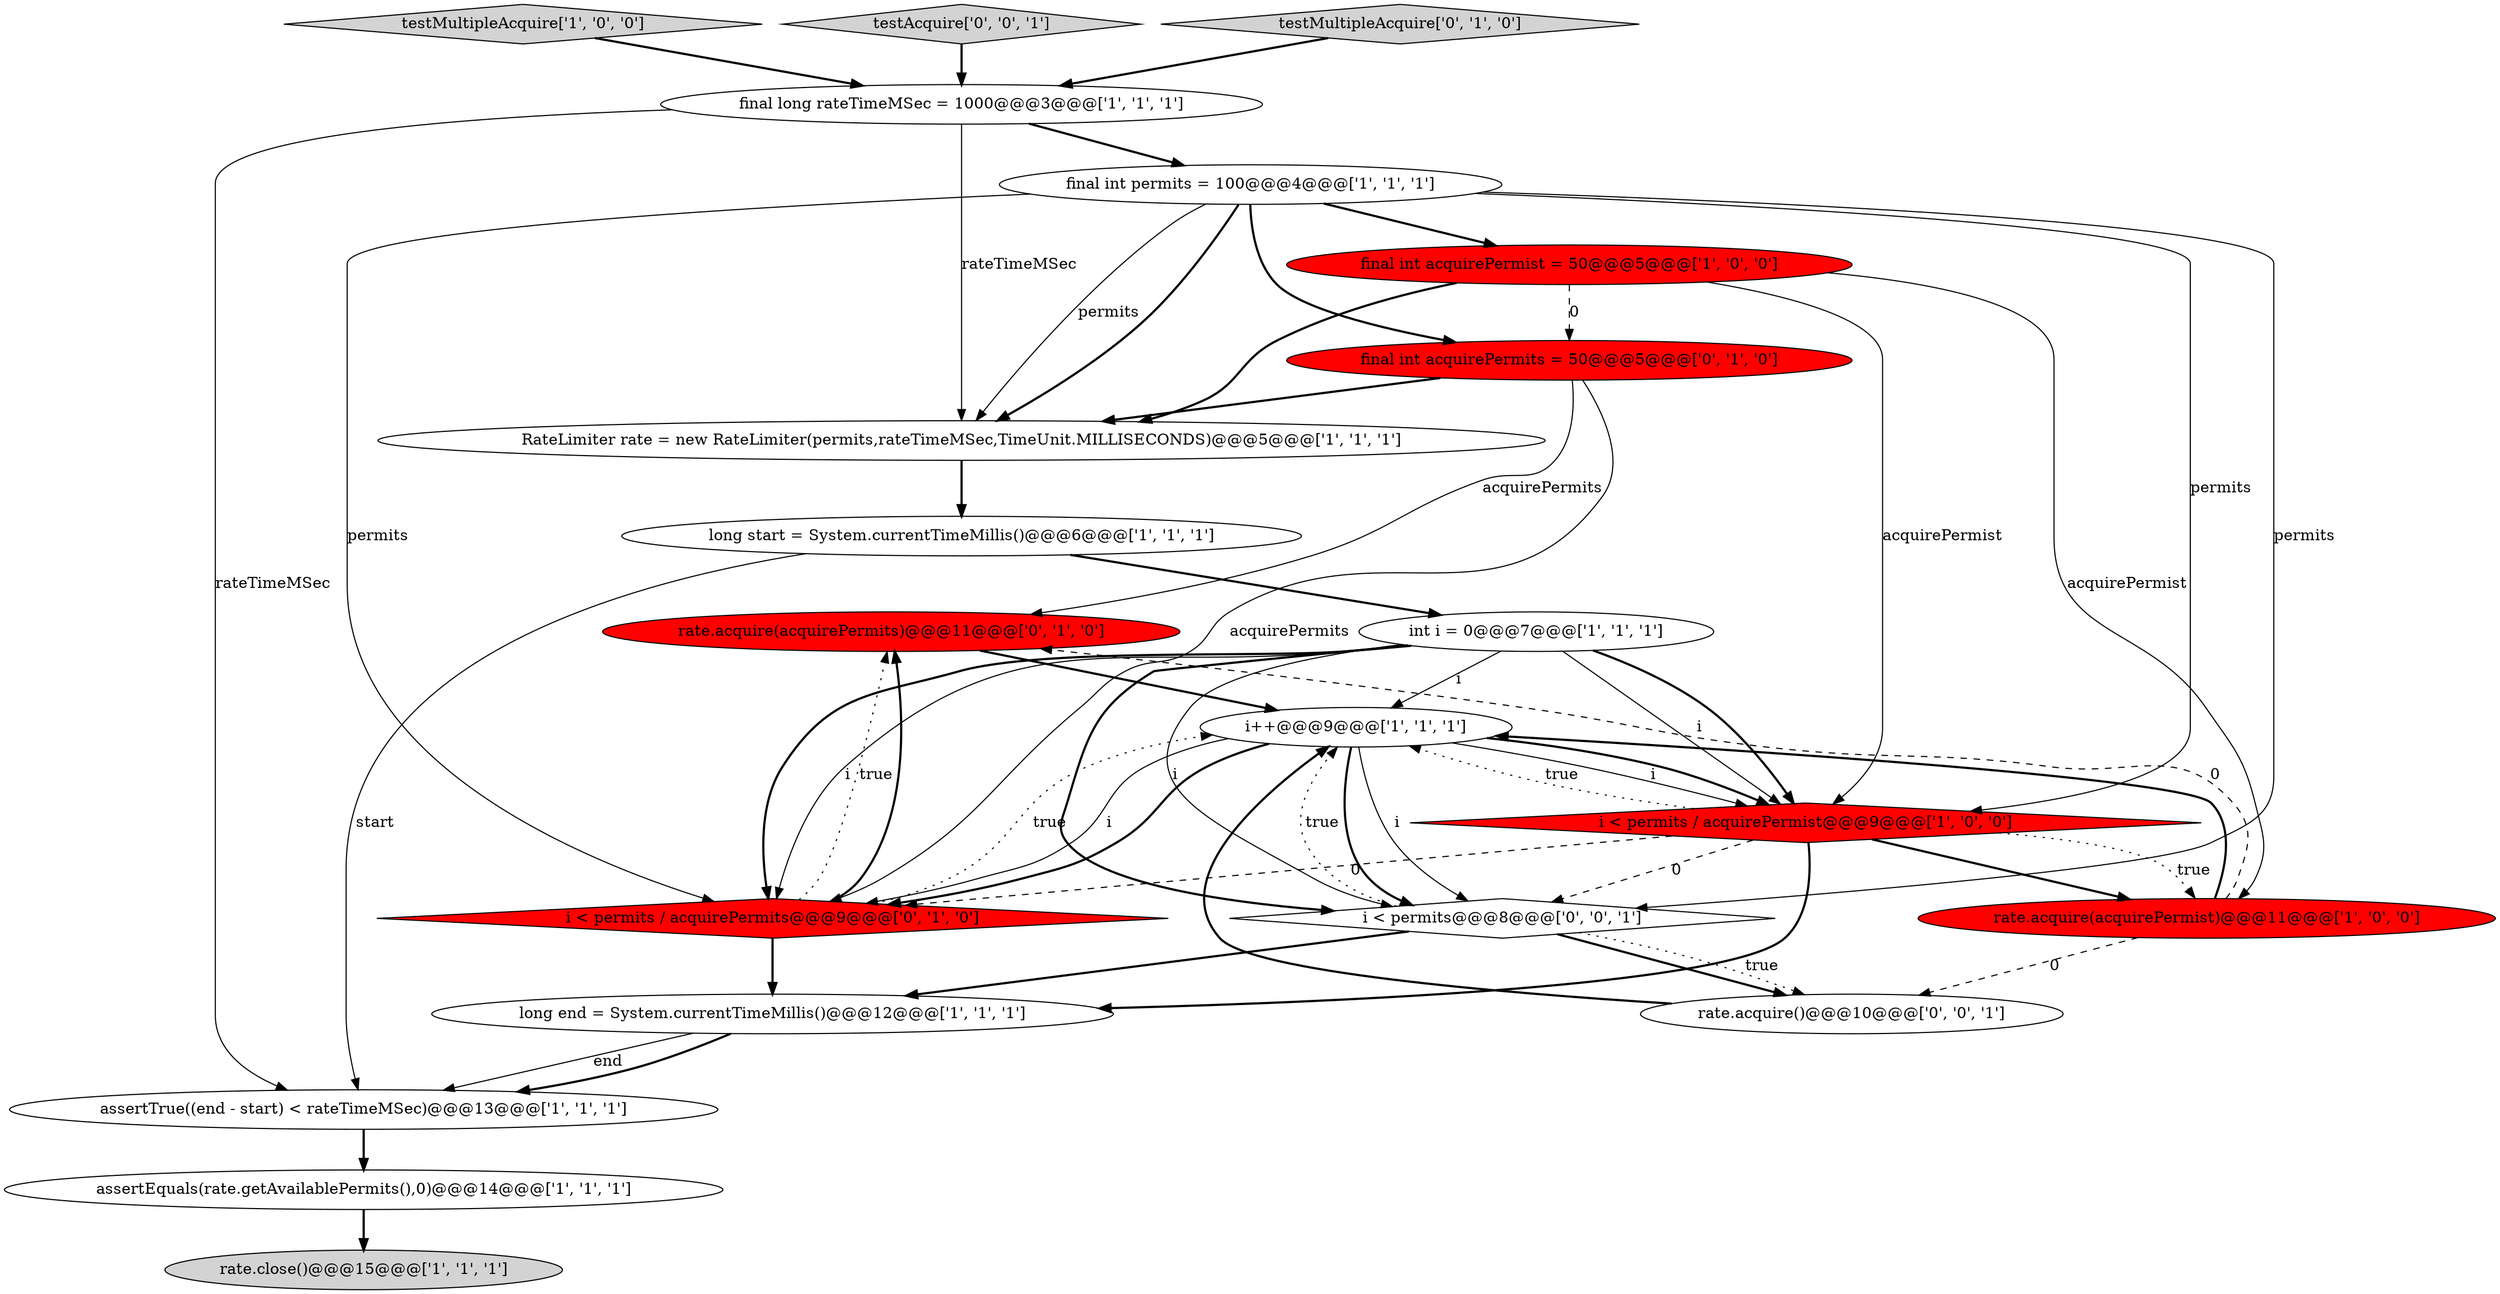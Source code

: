 digraph {
16 [style = filled, label = "final int acquirePermits = 50@@@5@@@['0', '1', '0']", fillcolor = red, shape = ellipse image = "AAA1AAABBB2BBB"];
4 [style = filled, label = "long start = System.currentTimeMillis()@@@6@@@['1', '1', '1']", fillcolor = white, shape = ellipse image = "AAA0AAABBB1BBB"];
12 [style = filled, label = "assertEquals(rate.getAvailablePermits(),0)@@@14@@@['1', '1', '1']", fillcolor = white, shape = ellipse image = "AAA0AAABBB1BBB"];
14 [style = filled, label = "rate.acquire(acquirePermits)@@@11@@@['0', '1', '0']", fillcolor = red, shape = ellipse image = "AAA1AAABBB2BBB"];
2 [style = filled, label = "i++@@@9@@@['1', '1', '1']", fillcolor = white, shape = ellipse image = "AAA0AAABBB1BBB"];
9 [style = filled, label = "RateLimiter rate = new RateLimiter(permits,rateTimeMSec,TimeUnit.MILLISECONDS)@@@5@@@['1', '1', '1']", fillcolor = white, shape = ellipse image = "AAA0AAABBB1BBB"];
13 [style = filled, label = "rate.acquire(acquirePermist)@@@11@@@['1', '0', '0']", fillcolor = red, shape = ellipse image = "AAA1AAABBB1BBB"];
3 [style = filled, label = "testMultipleAcquire['1', '0', '0']", fillcolor = lightgray, shape = diamond image = "AAA0AAABBB1BBB"];
8 [style = filled, label = "final long rateTimeMSec = 1000@@@3@@@['1', '1', '1']", fillcolor = white, shape = ellipse image = "AAA0AAABBB1BBB"];
7 [style = filled, label = "rate.close()@@@15@@@['1', '1', '1']", fillcolor = lightgray, shape = ellipse image = "AAA0AAABBB1BBB"];
15 [style = filled, label = "i < permits / acquirePermits@@@9@@@['0', '1', '0']", fillcolor = red, shape = diamond image = "AAA1AAABBB2BBB"];
20 [style = filled, label = "testAcquire['0', '0', '1']", fillcolor = lightgray, shape = diamond image = "AAA0AAABBB3BBB"];
18 [style = filled, label = "rate.acquire()@@@10@@@['0', '0', '1']", fillcolor = white, shape = ellipse image = "AAA0AAABBB3BBB"];
10 [style = filled, label = "assertTrue((end - start) < rateTimeMSec)@@@13@@@['1', '1', '1']", fillcolor = white, shape = ellipse image = "AAA0AAABBB1BBB"];
19 [style = filled, label = "i < permits@@@8@@@['0', '0', '1']", fillcolor = white, shape = diamond image = "AAA0AAABBB3BBB"];
0 [style = filled, label = "long end = System.currentTimeMillis()@@@12@@@['1', '1', '1']", fillcolor = white, shape = ellipse image = "AAA0AAABBB1BBB"];
1 [style = filled, label = "final int acquirePermist = 50@@@5@@@['1', '0', '0']", fillcolor = red, shape = ellipse image = "AAA1AAABBB1BBB"];
17 [style = filled, label = "testMultipleAcquire['0', '1', '0']", fillcolor = lightgray, shape = diamond image = "AAA0AAABBB2BBB"];
11 [style = filled, label = "i < permits / acquirePermist@@@9@@@['1', '0', '0']", fillcolor = red, shape = diamond image = "AAA1AAABBB1BBB"];
5 [style = filled, label = "int i = 0@@@7@@@['1', '1', '1']", fillcolor = white, shape = ellipse image = "AAA0AAABBB1BBB"];
6 [style = filled, label = "final int permits = 100@@@4@@@['1', '1', '1']", fillcolor = white, shape = ellipse image = "AAA0AAABBB1BBB"];
17->8 [style = bold, label=""];
8->9 [style = solid, label="rateTimeMSec"];
19->18 [style = bold, label=""];
2->19 [style = bold, label=""];
16->14 [style = solid, label="acquirePermits"];
6->11 [style = solid, label="permits"];
15->14 [style = bold, label=""];
2->19 [style = solid, label="i"];
11->15 [style = dashed, label="0"];
19->2 [style = dotted, label="true"];
5->2 [style = solid, label="i"];
9->4 [style = bold, label=""];
15->2 [style = dotted, label="true"];
6->15 [style = solid, label="permits"];
19->18 [style = dotted, label="true"];
5->15 [style = bold, label=""];
8->6 [style = bold, label=""];
0->10 [style = solid, label="end"];
1->11 [style = solid, label="acquirePermist"];
5->11 [style = solid, label="i"];
11->13 [style = dotted, label="true"];
18->2 [style = bold, label=""];
15->14 [style = dotted, label="true"];
2->15 [style = solid, label="i"];
12->7 [style = bold, label=""];
1->9 [style = bold, label=""];
19->0 [style = bold, label=""];
13->14 [style = dashed, label="0"];
6->19 [style = solid, label="permits"];
5->19 [style = bold, label=""];
6->1 [style = bold, label=""];
0->10 [style = bold, label=""];
11->0 [style = bold, label=""];
20->8 [style = bold, label=""];
1->13 [style = solid, label="acquirePermist"];
8->10 [style = solid, label="rateTimeMSec"];
6->9 [style = solid, label="permits"];
2->11 [style = solid, label="i"];
11->2 [style = dotted, label="true"];
11->19 [style = dashed, label="0"];
10->12 [style = bold, label=""];
6->16 [style = bold, label=""];
5->15 [style = solid, label="i"];
3->8 [style = bold, label=""];
15->0 [style = bold, label=""];
1->16 [style = dashed, label="0"];
11->13 [style = bold, label=""];
2->15 [style = bold, label=""];
5->19 [style = solid, label="i"];
5->11 [style = bold, label=""];
14->2 [style = bold, label=""];
4->10 [style = solid, label="start"];
13->18 [style = dashed, label="0"];
6->9 [style = bold, label=""];
16->15 [style = solid, label="acquirePermits"];
4->5 [style = bold, label=""];
2->11 [style = bold, label=""];
16->9 [style = bold, label=""];
13->2 [style = bold, label=""];
}
